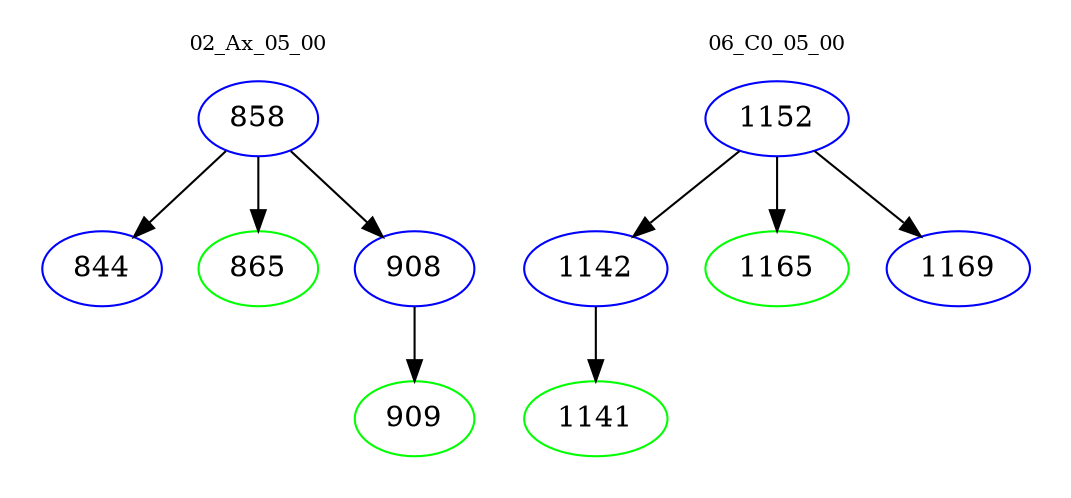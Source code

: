 digraph{
subgraph cluster_0 {
color = white
label = "02_Ax_05_00";
fontsize=10;
T0_858 [label="858", color="blue"]
T0_858 -> T0_844 [color="black"]
T0_844 [label="844", color="blue"]
T0_858 -> T0_865 [color="black"]
T0_865 [label="865", color="green"]
T0_858 -> T0_908 [color="black"]
T0_908 [label="908", color="blue"]
T0_908 -> T0_909 [color="black"]
T0_909 [label="909", color="green"]
}
subgraph cluster_1 {
color = white
label = "06_C0_05_00";
fontsize=10;
T1_1152 [label="1152", color="blue"]
T1_1152 -> T1_1142 [color="black"]
T1_1142 [label="1142", color="blue"]
T1_1142 -> T1_1141 [color="black"]
T1_1141 [label="1141", color="green"]
T1_1152 -> T1_1165 [color="black"]
T1_1165 [label="1165", color="green"]
T1_1152 -> T1_1169 [color="black"]
T1_1169 [label="1169", color="blue"]
}
}

